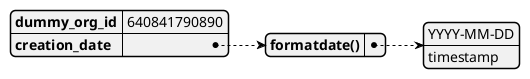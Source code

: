 {
  "sha1": "1eb0mn8w5r7r4w5m69e7pbiw48i0639",
  "insertion": {
    "when": "2024-05-30T20:48:20.666Z",
    "user": "plantuml@gmail.com"
  }
}
@starthcl
locals {
  dummy_org_id         = "640841790890"
  "creation_date" : formatdate("YYYY-MM-DD", timestamp)
}

@endhcl
